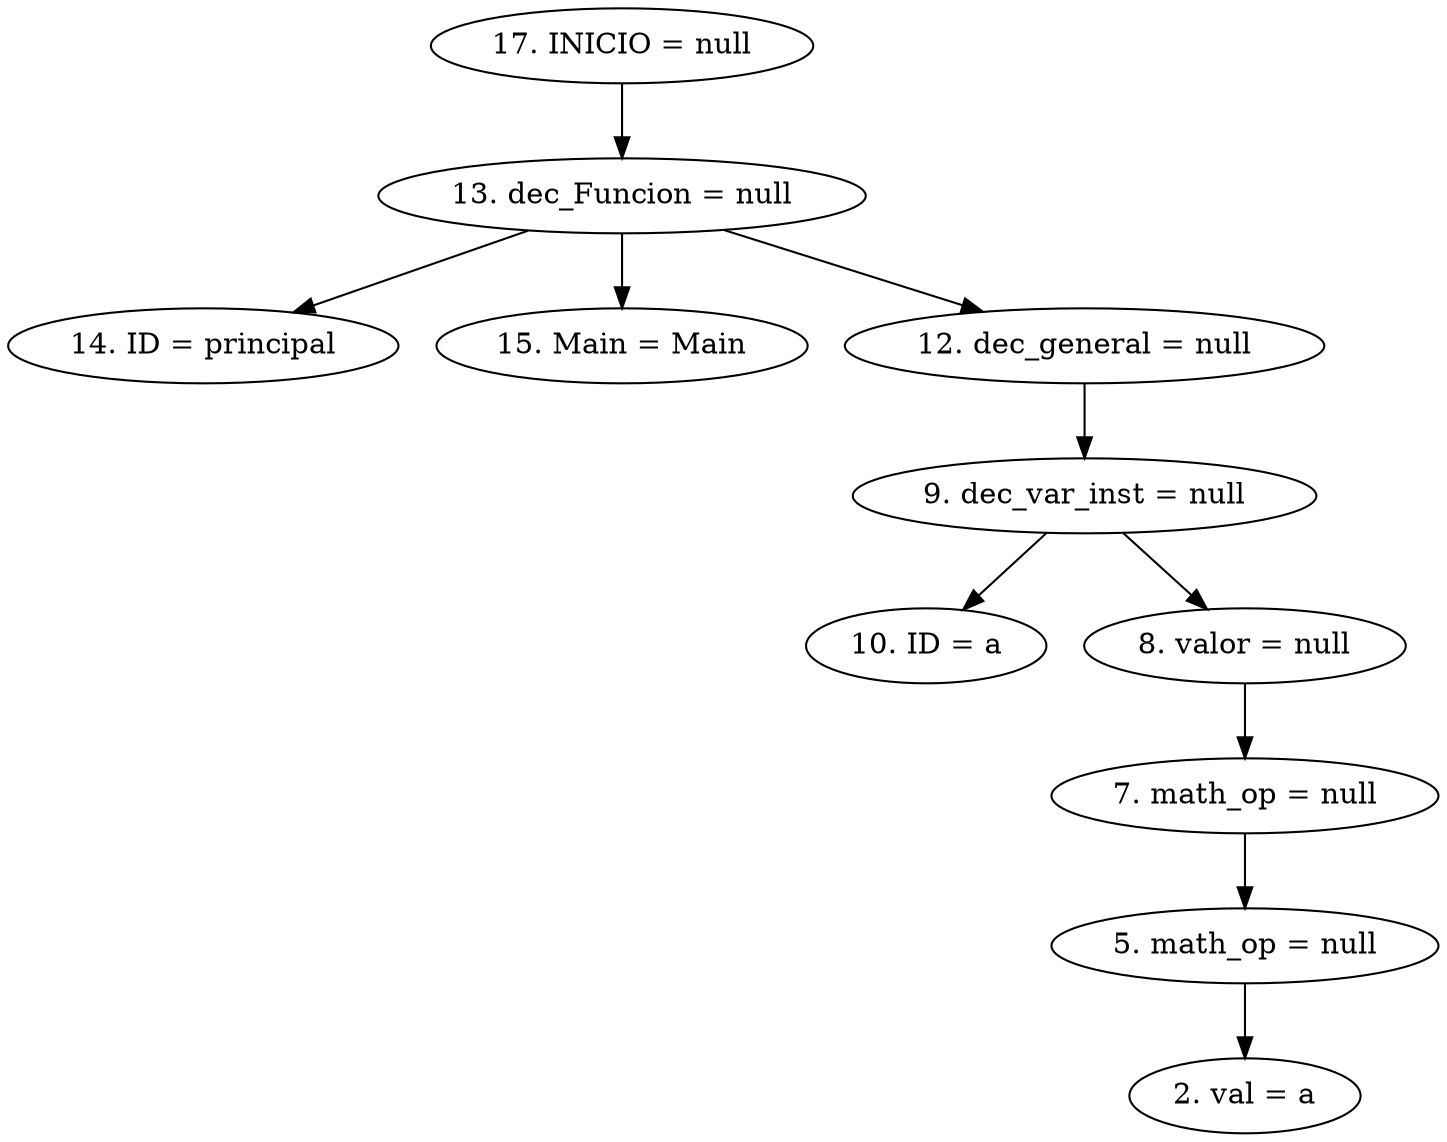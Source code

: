 digraph G {
"17. INICIO = null"->"13. dec_Funcion = null"
"13. dec_Funcion = null"->"14. ID = principal"
"13. dec_Funcion = null"->"15. Main = Main"
"13. dec_Funcion = null"->"12. dec_general = null"
"12. dec_general = null"->"9. dec_var_inst = null"
"9. dec_var_inst = null"->"10. ID = a"
"9. dec_var_inst = null"->"8. valor = null"
"8. valor = null"->"7. math_op = null"
"7. math_op = null"->"5. math_op = null"
"5. math_op = null"->"2. val = a"


}
